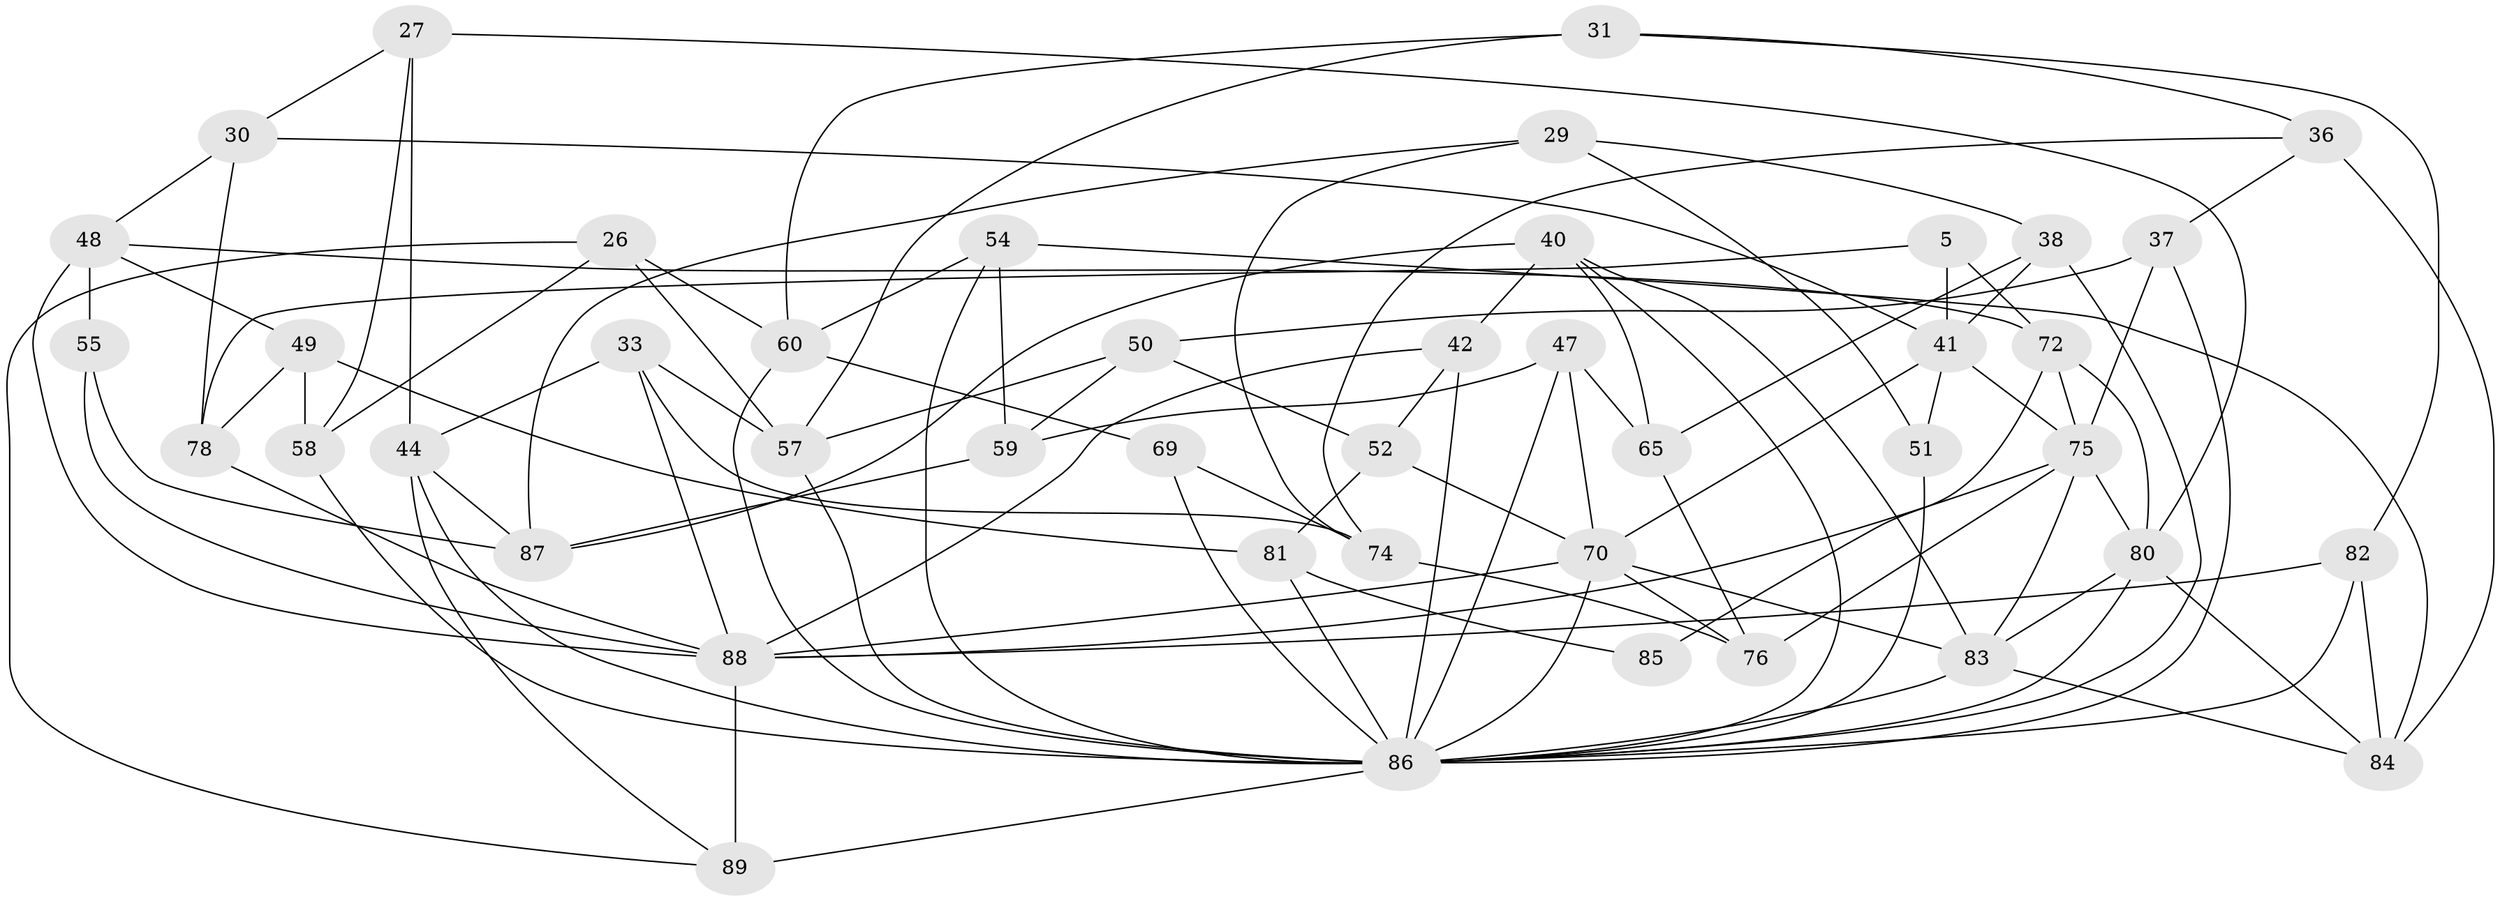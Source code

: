 // original degree distribution, {4: 1.0}
// Generated by graph-tools (version 1.1) at 2025/57/03/09/25 04:57:12]
// undirected, 44 vertices, 105 edges
graph export_dot {
graph [start="1"]
  node [color=gray90,style=filled];
  5;
  26;
  27;
  29;
  30;
  31;
  33 [super="+7"];
  36;
  37;
  38;
  40 [super="+1+10"];
  41 [super="+3+12"];
  42 [super="+25"];
  44 [super="+23"];
  47;
  48 [super="+39"];
  49;
  50;
  51;
  52;
  54;
  55;
  57 [super="+46"];
  58;
  59;
  60 [super="+19"];
  65;
  69;
  70 [super="+34+61"];
  72 [super="+28"];
  74 [super="+66"];
  75 [super="+21+22"];
  76;
  78;
  80 [super="+32+16"];
  81 [super="+53+68"];
  82 [super="+56"];
  83 [super="+2+45"];
  84 [super="+62"];
  85;
  86 [super="+63+77+79"];
  87 [super="+64"];
  88 [super="+14+35+18+67"];
  89 [super="+71"];
  5 -- 78;
  5 -- 72;
  5 -- 41 [weight=2];
  26 -- 58;
  26 -- 89;
  26 -- 57;
  26 -- 60;
  27 -- 58;
  27 -- 30;
  27 -- 80;
  27 -- 44;
  29 -- 38;
  29 -- 51;
  29 -- 87;
  29 -- 74;
  30 -- 48;
  30 -- 78;
  30 -- 41;
  31 -- 36;
  31 -- 60;
  31 -- 82;
  31 -- 57;
  33 -- 74 [weight=2];
  33 -- 44 [weight=2];
  33 -- 88;
  33 -- 57;
  36 -- 37;
  36 -- 74;
  36 -- 84;
  37 -- 86;
  37 -- 50;
  37 -- 75;
  38 -- 65;
  38 -- 41;
  38 -- 86;
  40 -- 83 [weight=2];
  40 -- 65;
  40 -- 42 [weight=2];
  40 -- 87 [weight=2];
  40 -- 86;
  41 -- 51 [weight=2];
  41 -- 70;
  41 -- 75;
  42 -- 52;
  42 -- 88;
  42 -- 86 [weight=2];
  44 -- 87;
  44 -- 89;
  44 -- 86;
  47 -- 59;
  47 -- 65;
  47 -- 70;
  47 -- 86;
  48 -- 55 [weight=2];
  48 -- 49;
  48 -- 72;
  48 -- 88;
  49 -- 81;
  49 -- 58;
  49 -- 78;
  50 -- 59;
  50 -- 57;
  50 -- 52;
  51 -- 86;
  52 -- 81;
  52 -- 70;
  54 -- 59;
  54 -- 60;
  54 -- 84;
  54 -- 86;
  55 -- 87;
  55 -- 88;
  57 -- 86 [weight=2];
  58 -- 86;
  59 -- 87;
  60 -- 69 [weight=2];
  60 -- 86;
  65 -- 76;
  69 -- 74;
  69 -- 86;
  70 -- 76;
  70 -- 83 [weight=3];
  70 -- 88 [weight=2];
  70 -- 86;
  72 -- 85 [weight=2];
  72 -- 80 [weight=3];
  72 -- 75;
  74 -- 76;
  75 -- 83 [weight=2];
  75 -- 80;
  75 -- 88;
  75 -- 76;
  78 -- 88;
  80 -- 84;
  80 -- 83;
  80 -- 86 [weight=3];
  81 -- 85 [weight=2];
  81 -- 86 [weight=4];
  82 -- 88 [weight=2];
  82 -- 84 [weight=2];
  82 -- 86;
  83 -- 84;
  83 -- 86;
  86 -- 89 [weight=2];
  88 -- 89 [weight=2];
}
